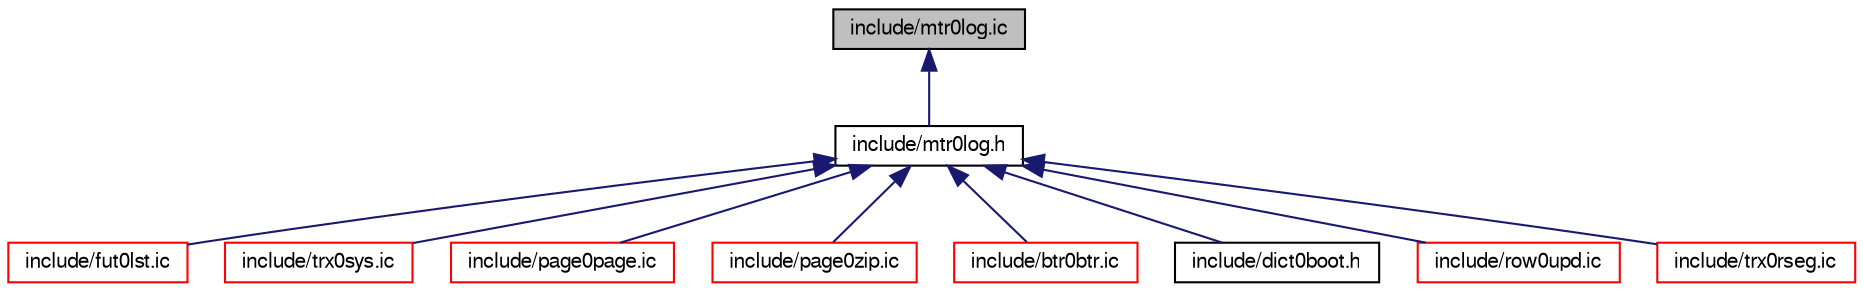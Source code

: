 digraph "include/mtr0log.ic"
{
  bgcolor="transparent";
  edge [fontname="FreeSans",fontsize="10",labelfontname="FreeSans",labelfontsize="10"];
  node [fontname="FreeSans",fontsize="10",shape=record];
  Node1 [label="include/mtr0log.ic",height=0.2,width=0.4,color="black", fillcolor="grey75", style="filled" fontcolor="black"];
  Node1 -> Node2 [dir="back",color="midnightblue",fontsize="10",style="solid",fontname="FreeSans"];
  Node2 [label="include/mtr0log.h",height=0.2,width=0.4,color="black",URL="$mtr0log_8h.html"];
  Node2 -> Node3 [dir="back",color="midnightblue",fontsize="10",style="solid",fontname="FreeSans"];
  Node3 [label="include/fut0lst.ic",height=0.2,width=0.4,color="red",URL="$fut0lst_8ic.html"];
  Node2 -> Node4 [dir="back",color="midnightblue",fontsize="10",style="solid",fontname="FreeSans"];
  Node4 [label="include/trx0sys.ic",height=0.2,width=0.4,color="red",URL="$trx0sys_8ic.html"];
  Node2 -> Node5 [dir="back",color="midnightblue",fontsize="10",style="solid",fontname="FreeSans"];
  Node5 [label="include/page0page.ic",height=0.2,width=0.4,color="red",URL="$page0page_8ic.html"];
  Node2 -> Node6 [dir="back",color="midnightblue",fontsize="10",style="solid",fontname="FreeSans"];
  Node6 [label="include/page0zip.ic",height=0.2,width=0.4,color="red",URL="$page0zip_8ic.html"];
  Node2 -> Node7 [dir="back",color="midnightblue",fontsize="10",style="solid",fontname="FreeSans"];
  Node7 [label="include/btr0btr.ic",height=0.2,width=0.4,color="red",URL="$btr0btr_8ic.html"];
  Node2 -> Node8 [dir="back",color="midnightblue",fontsize="10",style="solid",fontname="FreeSans"];
  Node8 [label="include/dict0boot.h",height=0.2,width=0.4,color="black",URL="$dict0boot_8h.html"];
  Node2 -> Node9 [dir="back",color="midnightblue",fontsize="10",style="solid",fontname="FreeSans"];
  Node9 [label="include/row0upd.ic",height=0.2,width=0.4,color="red",URL="$row0upd_8ic.html"];
  Node2 -> Node10 [dir="back",color="midnightblue",fontsize="10",style="solid",fontname="FreeSans"];
  Node10 [label="include/trx0rseg.ic",height=0.2,width=0.4,color="red",URL="$trx0rseg_8ic.html"];
}
